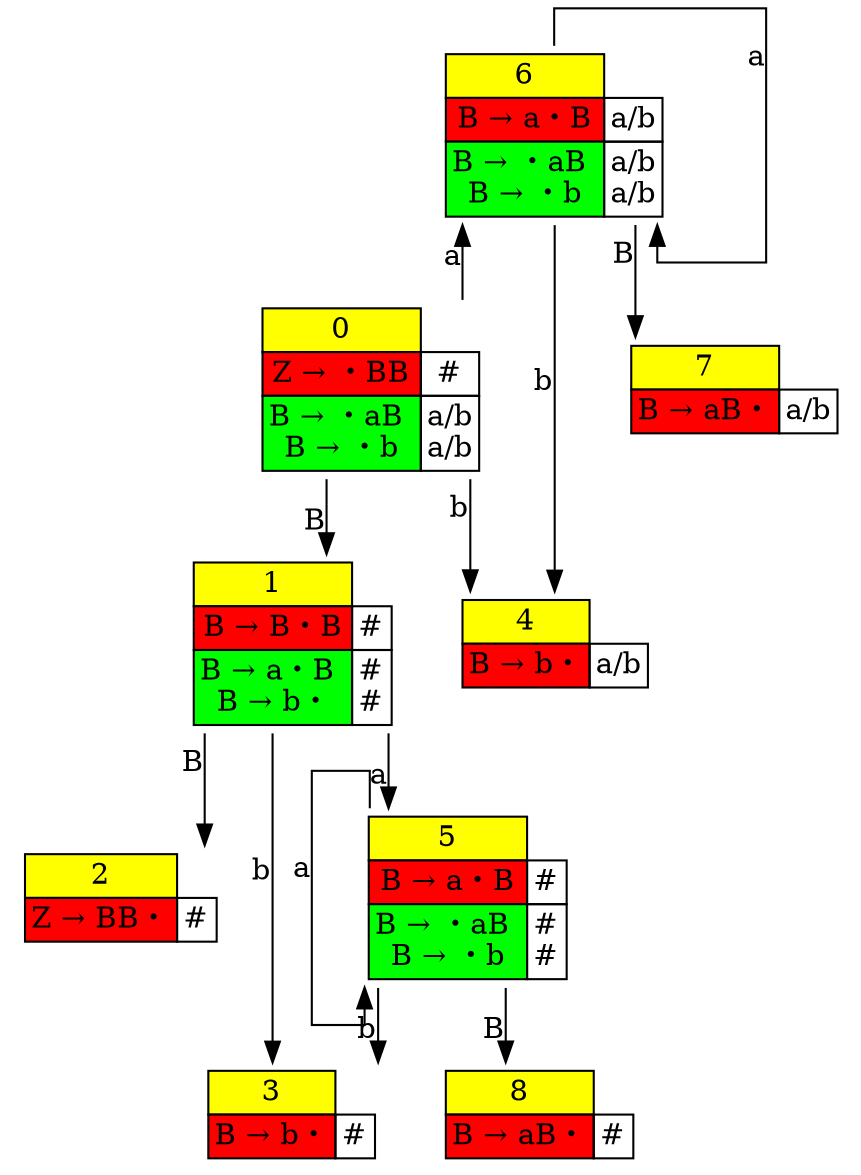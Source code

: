 digraph G {
    splines=ortho;
    node [shape=plaintext]

    state0 [label=<
            <TABLE BORDER="0" CELLBORDER="1" CELLSPACING="0">
            <TR><TD bgcolor="yellow">0</TD></TR>
            <TR><TD bgcolor="red">Z &rarr; ・BB</TD><TD>#</TD></TR>
            <TR><TD bgcolor="green">B &rarr; ・aB <br/> B &rarr; ・b </TD><TD>a/b<br/>a/b</TD></TR>
            </TABLE>>, pos="0,4!"];

    state1 [label=<
            <TABLE BORDER="0" CELLBORDER="1" CELLSPACING="0">
            <TR><TD PORT="title" bgcolor="yellow">1</TD></TR>
            <TR><TD PORT="text1" bgcolor="red">B &rarr; B・B</TD><TD>#</TD></TR>
            <TR><TD bgcolor="green">B &rarr; a・B <br/> B &rarr; b・ </TD><TD>#<br/>#</TD></TR>
            </TABLE>>, pos="2,4!"];

    state2 [label=<
            <TABLE BORDER="0" CELLBORDER="1" CELLSPACING="0">
            <TR><TD PORT="title" bgcolor="yellow">2</TD></TR>
            <TR><TD PORT="text1" bgcolor="red">Z &rarr; BB・</TD><TD>#</TD></TR>
            </TABLE>>, pos="4,4.5!"];

    state3 [label=<
            <TABLE BORDER="0" CELLBORDER="1" CELLSPACING="0">
            <TR><TD PORT="title" bgcolor="yellow">3</TD></TR>
            <TR><TD PORT="text1" bgcolor="red">B &rarr; b・</TD><TD>#</TD></TR>
            </TABLE>>, pos="4,3.5!"];

    state4 [label=<
            <TABLE BORDER="0" CELLBORDER="1" CELLSPACING="0">
            <TR><TD PORT="title" bgcolor="yellow">4</TD></TR>
            <TR><TD PORT="text1" bgcolor="red">B &rarr; b・</TD><TD>a/b</TD></TR>
            </TABLE>>, pos="0,2!"];

    state5 [label=<
            <TABLE BORDER="0" CELLBORDER="1" CELLSPACING="0">
            <TR><TD PORT="title" bgcolor="yellow">5</TD></TR>
            <TR><TD PORT="text1" bgcolor="red">B &rarr; a・B</TD><TD>#</TD></TR>
            <TR><TD bgcolor="green">B &rarr; ・aB <br/> B &rarr; ・b </TD><TD>#<br/>#</TD></TR>
            </TABLE>>, pos="2,2!"];

    state6 [label=<
            <TABLE BORDER="0" CELLBORDER="1" CELLSPACING="0">
            <TR><TD PORT="title" bgcolor="yellow">6</TD></TR>
            <TR><TD PORT="text1" bgcolor="red">B &rarr; a・B</TD><TD>a/b</TD></TR>
            <TR><TD bgcolor="green">B &rarr; ・aB <br/> B &rarr; ・b </TD><TD>a/b<br/>a/b</TD></TR>
            </TABLE>>, pos="0,0!"];

    state7 [label=<
            <TABLE BORDER="0" CELLBORDER="1" CELLSPACING="0">
            <TR><TD PORT="title" bgcolor="yellow">7</TD></TR>
            <TR><TD PORT="text1" bgcolor="red">B &rarr; aB・</TD><TD>a/b</TD></TR>
            </TABLE>>, pos="2,0!"];

    state8 [label=<
            <TABLE BORDER="0" CELLBORDER="1" CELLSPACING="0">
            <TR><TD PORT="title" bgcolor="yellow">8</TD></TR>
            <TR><TD PORT="text1" bgcolor="red">B &rarr; aB・</TD><TD>#</TD></TR>
            </TABLE>>, pos="4,2!"];

    state0 -> state1 [xlabel="B"]
    state0 -> state4 [xlabel="b"]
//    state0 -> state6 [xlabel="a"]
    state6 -> state0 [dir=back, xlabel="a"]

    state1 -> state5 [xlabel="a"]
    state1 -> state2 [xlabel="B"]
    state1 -> state3 [xlabel="b"]

    state5 -> state5 [xlabel="a"]
    state5 -> state3 [xlabel="b"]
    state5 -> state8 [xlabel="B"]

    state6 -> state4 [xlabel="b"]
    state6 -> state6 [xlabel="a"]
    state6 -> state7 [xlabel="B"]
}